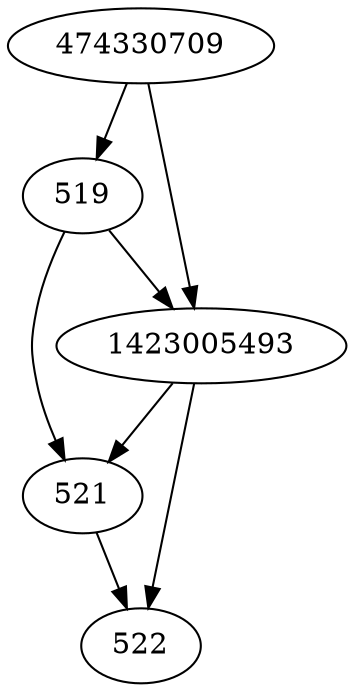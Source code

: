 strict digraph  {
519;
521;
522;
1423005493;
474330709;
519 -> 1423005493;
519 -> 521;
521 -> 522;
1423005493 -> 521;
1423005493 -> 522;
474330709 -> 519;
474330709 -> 1423005493;
}
